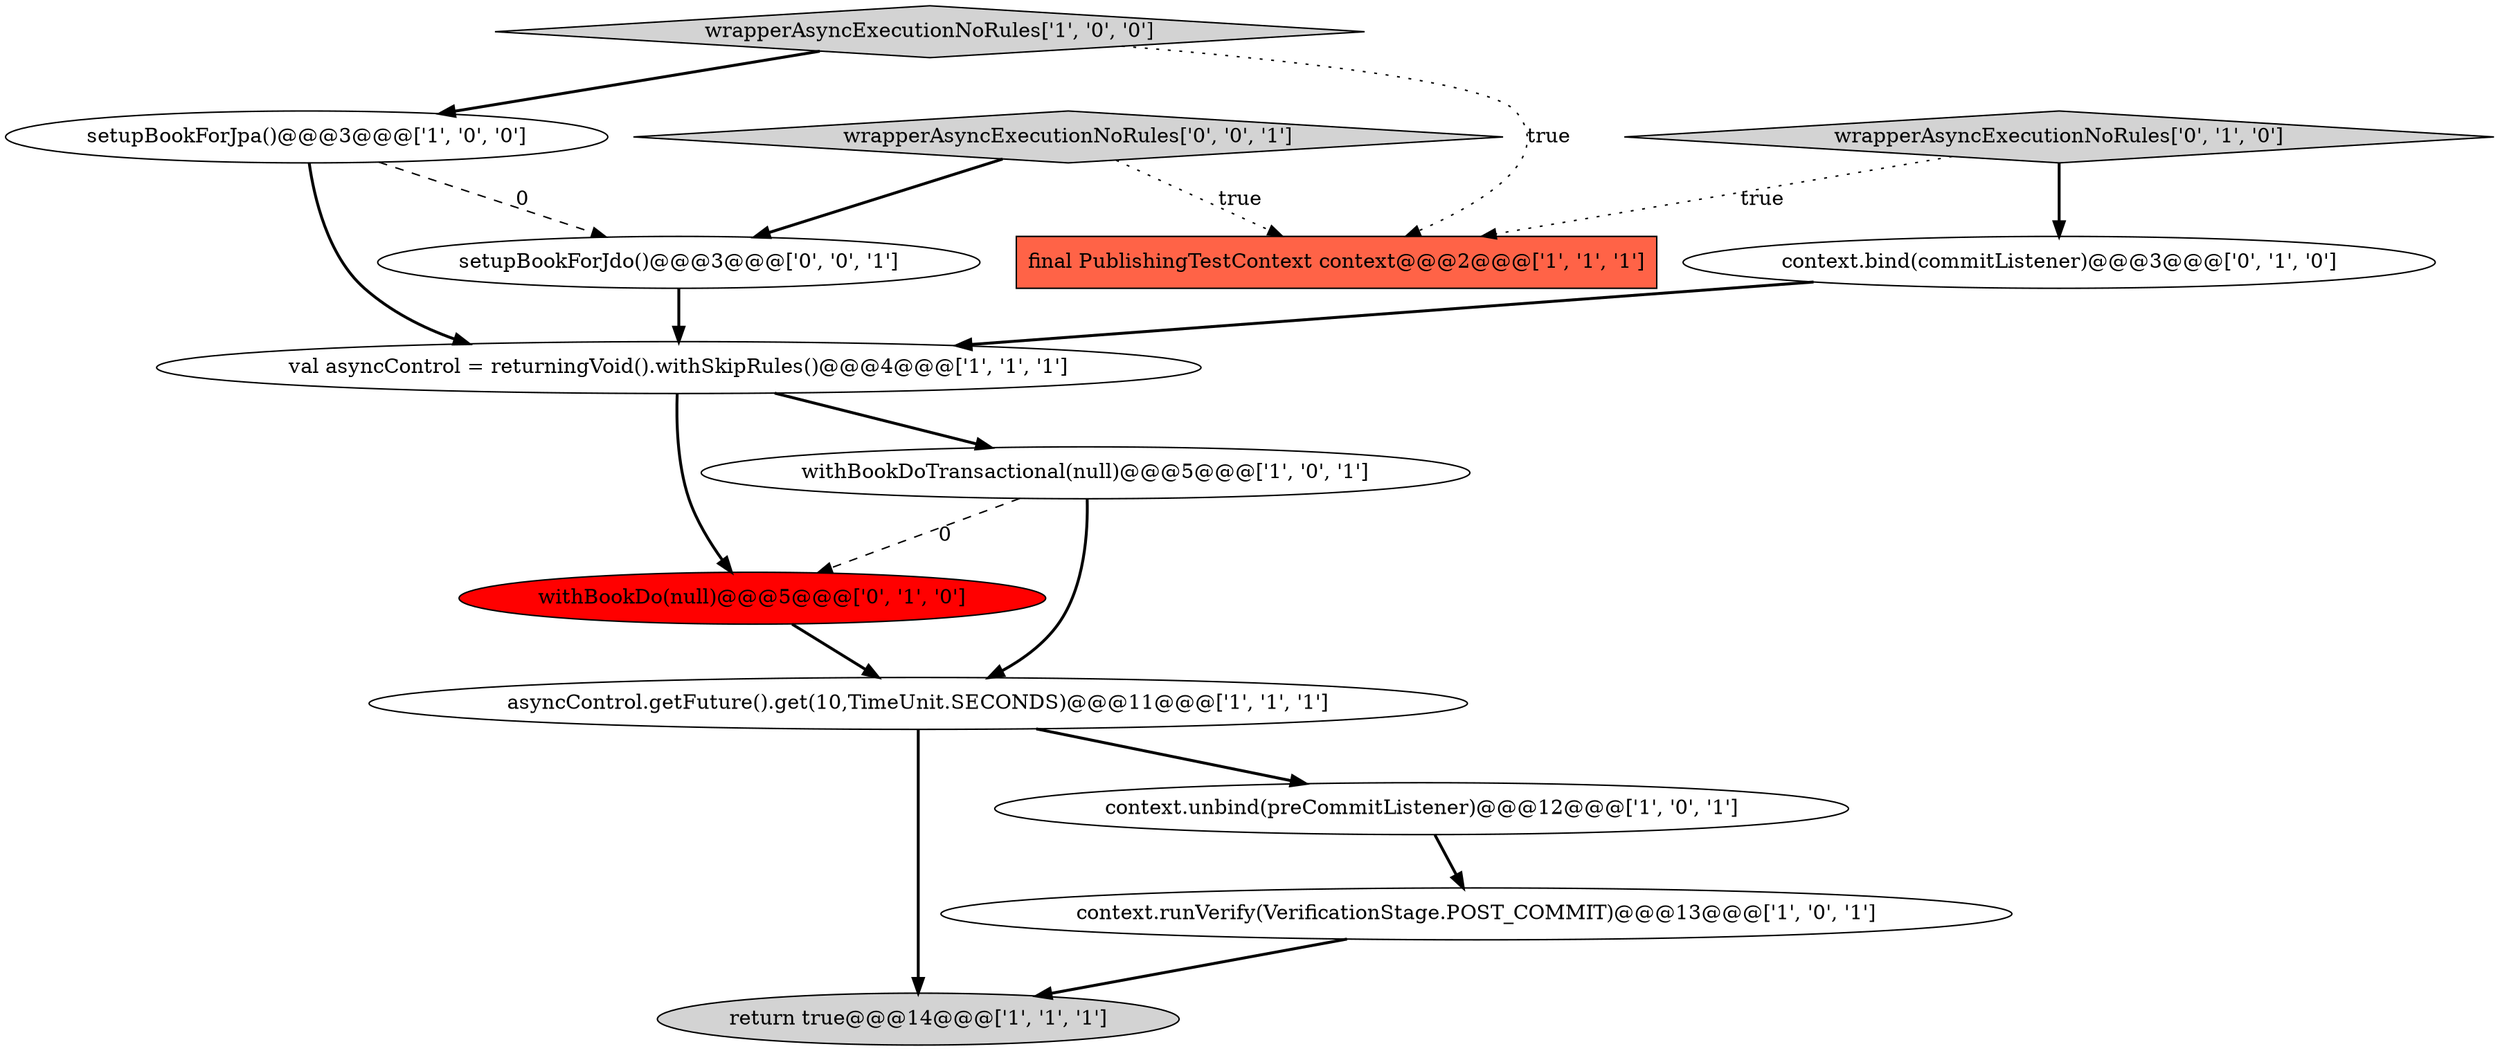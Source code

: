 digraph {
13 [style = filled, label = "wrapperAsyncExecutionNoRules['0', '0', '1']", fillcolor = lightgray, shape = diamond image = "AAA0AAABBB3BBB"];
11 [style = filled, label = "withBookDo(null)@@@5@@@['0', '1', '0']", fillcolor = red, shape = ellipse image = "AAA1AAABBB2BBB"];
4 [style = filled, label = "return true@@@14@@@['1', '1', '1']", fillcolor = lightgray, shape = ellipse image = "AAA0AAABBB1BBB"];
1 [style = filled, label = "setupBookForJpa()@@@3@@@['1', '0', '0']", fillcolor = white, shape = ellipse image = "AAA0AAABBB1BBB"];
5 [style = filled, label = "val asyncControl = returningVoid().withSkipRules()@@@4@@@['1', '1', '1']", fillcolor = white, shape = ellipse image = "AAA0AAABBB1BBB"];
7 [style = filled, label = "asyncControl.getFuture().get(10,TimeUnit.SECONDS)@@@11@@@['1', '1', '1']", fillcolor = white, shape = ellipse image = "AAA0AAABBB1BBB"];
12 [style = filled, label = "setupBookForJdo()@@@3@@@['0', '0', '1']", fillcolor = white, shape = ellipse image = "AAA0AAABBB3BBB"];
6 [style = filled, label = "withBookDoTransactional(null)@@@5@@@['1', '0', '1']", fillcolor = white, shape = ellipse image = "AAA0AAABBB1BBB"];
10 [style = filled, label = "context.bind(commitListener)@@@3@@@['0', '1', '0']", fillcolor = white, shape = ellipse image = "AAA0AAABBB2BBB"];
9 [style = filled, label = "wrapperAsyncExecutionNoRules['0', '1', '0']", fillcolor = lightgray, shape = diamond image = "AAA0AAABBB2BBB"];
3 [style = filled, label = "wrapperAsyncExecutionNoRules['1', '0', '0']", fillcolor = lightgray, shape = diamond image = "AAA0AAABBB1BBB"];
8 [style = filled, label = "context.runVerify(VerificationStage.POST_COMMIT)@@@13@@@['1', '0', '1']", fillcolor = white, shape = ellipse image = "AAA0AAABBB1BBB"];
2 [style = filled, label = "context.unbind(preCommitListener)@@@12@@@['1', '0', '1']", fillcolor = white, shape = ellipse image = "AAA0AAABBB1BBB"];
0 [style = filled, label = "final PublishingTestContext context@@@2@@@['1', '1', '1']", fillcolor = tomato, shape = box image = "AAA0AAABBB1BBB"];
1->5 [style = bold, label=""];
6->11 [style = dashed, label="0"];
1->12 [style = dashed, label="0"];
5->11 [style = bold, label=""];
9->0 [style = dotted, label="true"];
13->12 [style = bold, label=""];
8->4 [style = bold, label=""];
10->5 [style = bold, label=""];
5->6 [style = bold, label=""];
6->7 [style = bold, label=""];
3->1 [style = bold, label=""];
7->4 [style = bold, label=""];
9->10 [style = bold, label=""];
12->5 [style = bold, label=""];
13->0 [style = dotted, label="true"];
7->2 [style = bold, label=""];
11->7 [style = bold, label=""];
2->8 [style = bold, label=""];
3->0 [style = dotted, label="true"];
}
